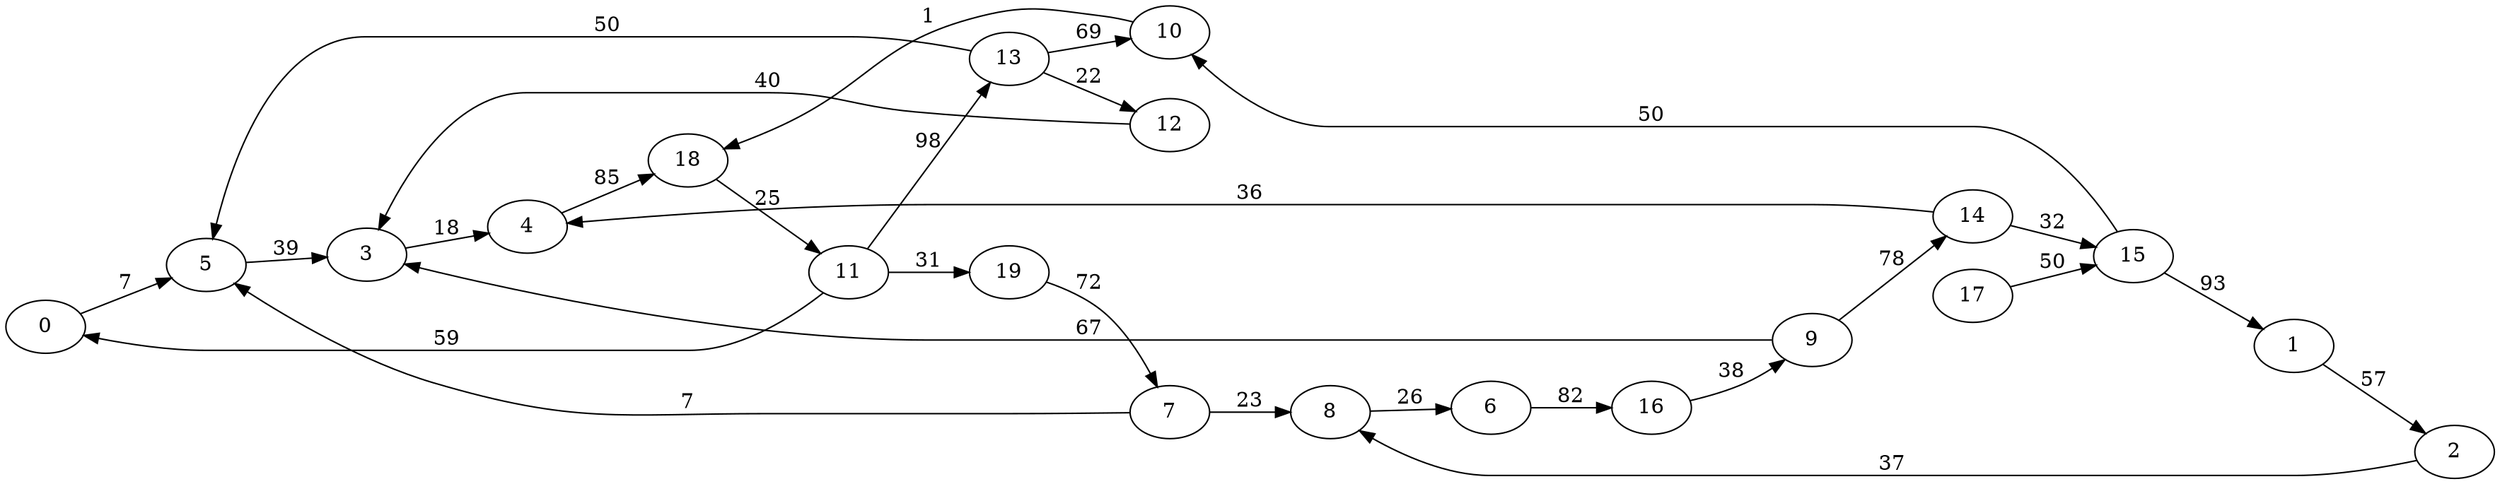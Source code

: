 digraph G {
ranksep = "equally";
rankdir = LR;
{rank = same; 0; };
{rank = same; 5; };
{rank = same; 3; };
{rank = same; 4; };
{rank = same; 18; };
{rank = same; 11; };
{rank = same; 13; 19; };
{rank = same; 12; 10; 7; };
{rank = same; 8; };
{rank = same; 6; };
{rank = same; 16; };
{rank = same; 9; };
{rank = same; 14; };
{rank = same; 15; };
{rank = same; 1; };
{rank = same; 2; };
{rank = same; };
{rank = same; 17; };
{rank = same; };
0->5[label="7"];
5->3[label="39"];
3->4[label="18"];
4->18[label="85"];
18->11[label="25"];
11->13[label="98"];
11->19[label="31"];
11->0[label="59"];
13->12[label="22"];
13->10[label="69"];
13->5[label="50"];
19->7[label="72"];
12->3[label="40"];
10->18[label="1"];
7->8[label="23"];
7->5[label="7"];
8->6[label="26"];
6->16[label="82"];
16->9[label="38"];
9->14[label="78"];
9->3[label="67"];
14->15[label="32"];
14->4[label="36"];
15->10[label="50"];
15->1[label="93"];
1->2[label="57"];
2->8[label="37"];
17->15[label="50"];
}
